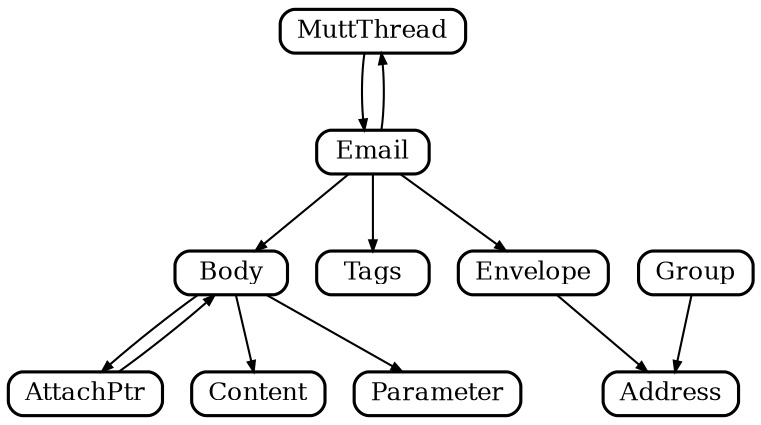 digraph libemail
{
	graph [
		rankdir="TB"
		nodesep="0.2"
		ranksep="0.5"
		compound=true
	]

	node [
		shape="Mrecord"
		fontsize="12"
		style="solid"
		height="0.2"
		penwidth="1.5"
		color=black
	]

	edge [
		penwidth="1.0"
		arrowsize="0.5"
	]

	thread    [ label="MuttThread" ]
	envelope  [ label="Envelope"   ]
	address   [ label="Address"    ]
	content   [ label="Content"    ]
	attachptr [ label="AttachPtr"  ]
	body      [ label="Body"       ]
	email     [ label="Email"      ]
	parameter [ label="Parameter"  ]
	tags      [ label="Tags"       ]
	group     [ label="Group"      ]

	attachptr -> body
	body      -> attachptr
	body      -> content
	body      -> parameter
	group     -> address
	envelope  -> address
	email     -> body
	email     -> envelope
	email     -> tags
	email     -> thread
	thread    -> email

}
